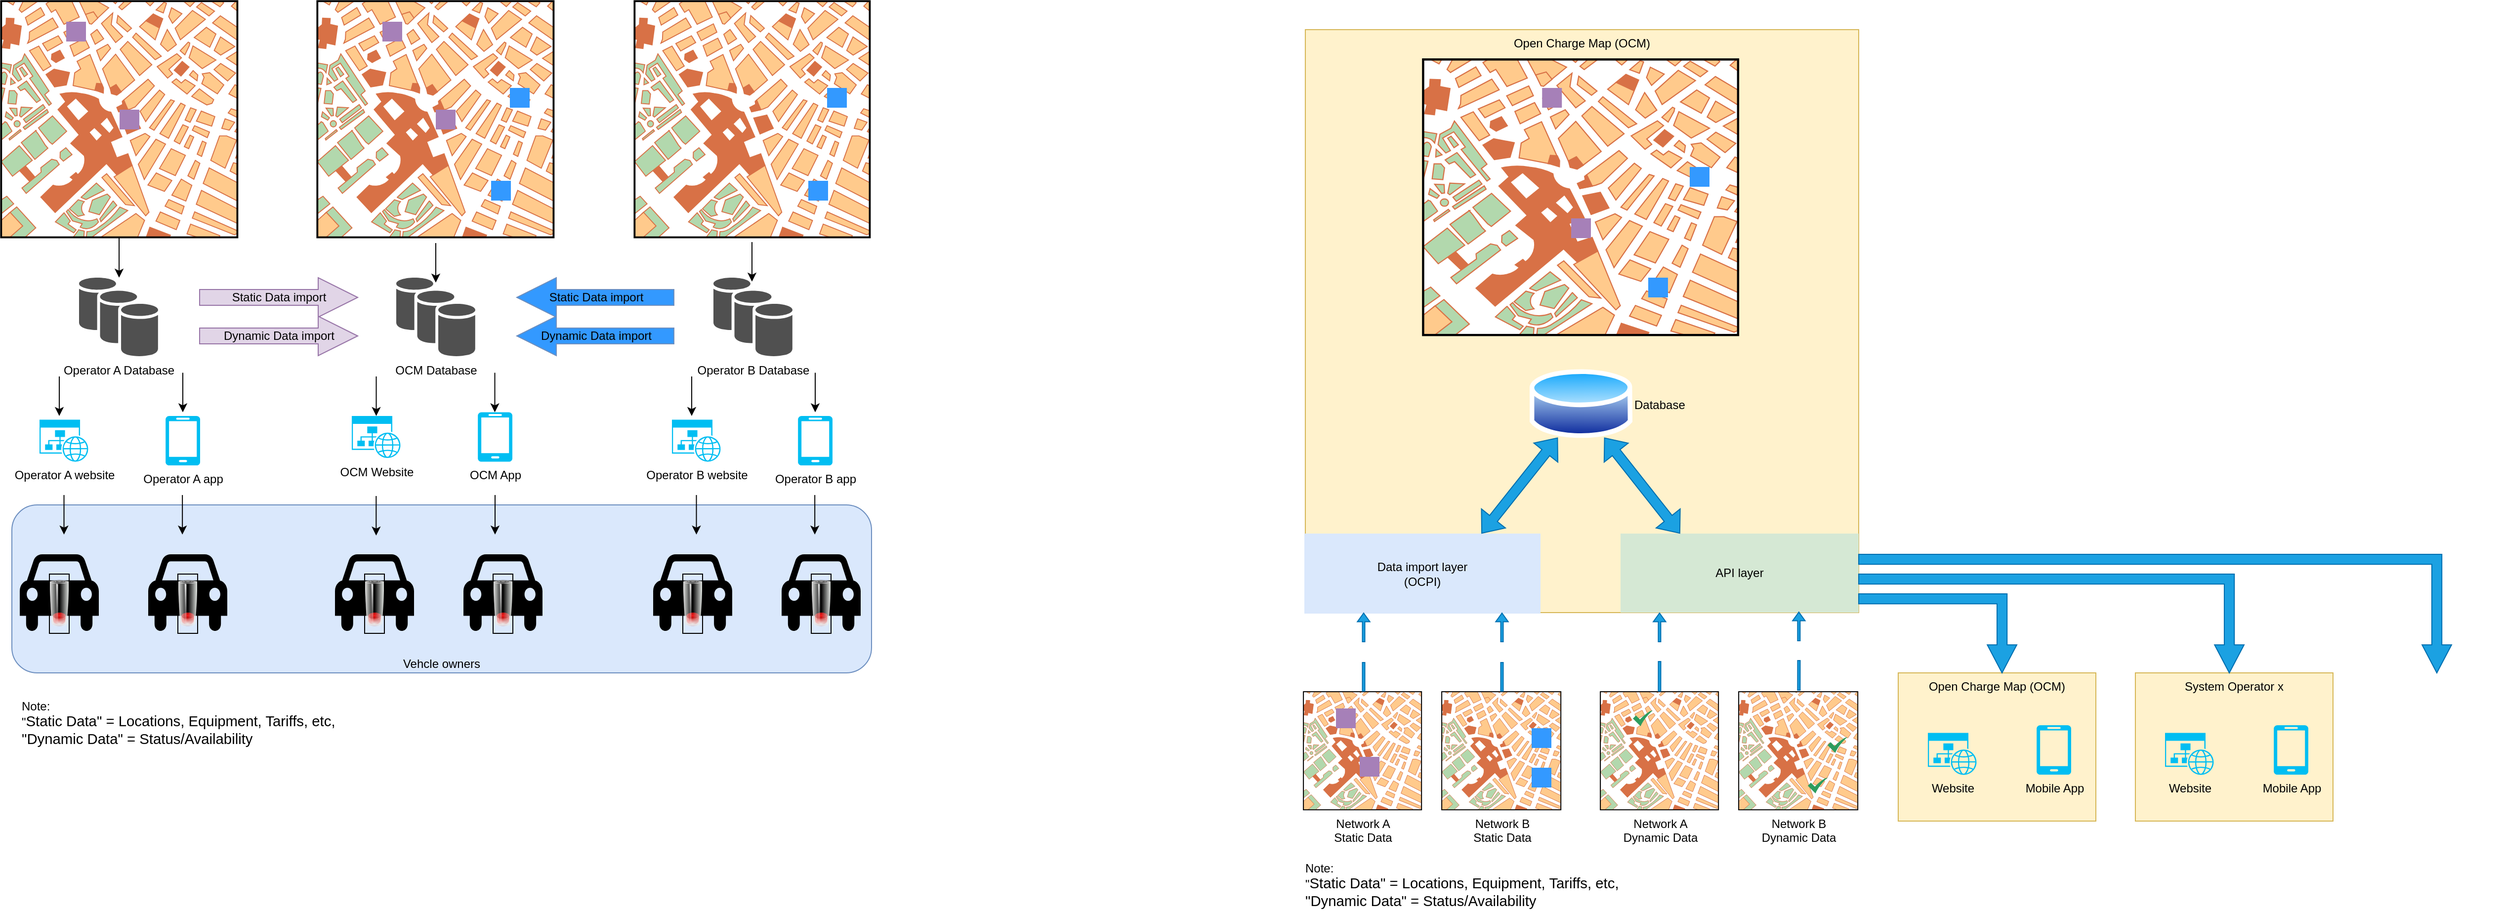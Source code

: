 <mxfile version="15.9.1" type="device"><diagram id="UZ54QjLS0ukeRFRGl69U" name="Page-1"><mxGraphModel dx="3280" dy="1021" grid="1" gridSize="10" guides="1" tooltips="1" connect="1" arrows="1" fold="1" page="1" pageScale="1" pageWidth="1654" pageHeight="1169" math="0" shadow="0"><root><mxCell id="0"/><mxCell id="1" parent="0"/><mxCell id="WBm_Jnvu6bBM5T1VLPpD-5" value="Open Charge Map (OCM)" style="rounded=0;whiteSpace=wrap;html=1;fillColor=#fff2cc;strokeColor=#d6b656;verticalAlign=top;" parent="1" vertex="1"><mxGeometry x="360" y="39" width="560" height="590" as="geometry"/></mxCell><mxCell id="5-2s_JTP5dj1j7P2qHXx-19" value="Vehcle owners" style="rounded=1;whiteSpace=wrap;html=1;fillColor=#dae8fc;strokeColor=#6c8ebf;verticalAlign=bottom;" parent="1" vertex="1"><mxGeometry x="-949" y="520" width="870" height="170" as="geometry"/></mxCell><mxCell id="5-2s_JTP5dj1j7P2qHXx-3" value="" style="verticalLabelPosition=bottom;shadow=0;dashed=0;align=center;html=1;verticalAlign=top;strokeWidth=1;shape=mxgraph.mockup.misc.map;" parent="1" vertex="1"><mxGeometry x="-640" y="10" width="240" height="240" as="geometry"/></mxCell><mxCell id="5-2s_JTP5dj1j7P2qHXx-6" value="" style="shape=image;html=1;verticalAlign=top;verticalLabelPosition=bottom;labelBackgroundColor=#ffffff;imageAspect=0;aspect=fixed;image=https://cdn0.iconfinder.com/data/icons/green-world/80/Green_World-15-128.png;imageBackground=#A680B8;" parent="1" vertex="1"><mxGeometry x="-574" y="31" width="20" height="20" as="geometry"/></mxCell><mxCell id="5-2s_JTP5dj1j7P2qHXx-7" value="" style="shape=image;html=1;verticalAlign=top;verticalLabelPosition=bottom;labelBackgroundColor=#ffffff;imageAspect=0;aspect=fixed;image=https://cdn0.iconfinder.com/data/icons/green-world/80/Green_World-15-128.png;imageBackground=#3399FF;" parent="1" vertex="1"><mxGeometry x="-445" y="98" width="20" height="20" as="geometry"/></mxCell><mxCell id="5-2s_JTP5dj1j7P2qHXx-8" value="" style="shape=image;html=1;verticalAlign=top;verticalLabelPosition=bottom;labelBackgroundColor=#ffffff;imageAspect=0;aspect=fixed;image=https://cdn0.iconfinder.com/data/icons/green-world/80/Green_World-15-128.png;imageBackground=#3399FF;" parent="1" vertex="1"><mxGeometry x="-464" y="192" width="20" height="20" as="geometry"/></mxCell><mxCell id="5-2s_JTP5dj1j7P2qHXx-9" value="OCM Website" style="verticalLabelPosition=bottom;html=1;verticalAlign=top;align=center;strokeColor=none;fillColor=#00BEF2;shape=mxgraph.azure.website_generic;pointerEvents=1;" parent="1" vertex="1"><mxGeometry x="-605" y="430" width="50" height="42.5" as="geometry"/></mxCell><mxCell id="5-2s_JTP5dj1j7P2qHXx-14" value="OCM Database" style="sketch=0;shadow=0;dashed=0;html=1;strokeColor=none;fillColor=#505050;labelPosition=center;verticalLabelPosition=bottom;verticalAlign=top;outlineConnect=0;align=center;shape=mxgraph.office.databases.database_availability_group;" parent="1" vertex="1"><mxGeometry x="-560" y="290" width="80" height="80" as="geometry"/></mxCell><mxCell id="5-2s_JTP5dj1j7P2qHXx-15" value="" style="group;fillColor=none;strokeColor=none;" parent="1" vertex="1" connectable="0"><mxGeometry x="-941" y="570" width="80" height="80" as="geometry"/></mxCell><mxCell id="5-2s_JTP5dj1j7P2qHXx-16" value="" style="shape=mxgraph.signs.transportation.car_4;html=1;pointerEvents=1;fillColor=#000000;strokeColor=none;verticalLabelPosition=bottom;verticalAlign=top;align=center;" parent="5-2s_JTP5dj1j7P2qHXx-15" vertex="1"><mxGeometry width="80" height="80" as="geometry"/></mxCell><mxCell id="5-2s_JTP5dj1j7P2qHXx-17" value="" style="image;html=1;image=img/lib/clip_art/general/Battery_0_128x128.png;imageBorder=default;" parent="5-2s_JTP5dj1j7P2qHXx-15" vertex="1"><mxGeometry x="30" y="20" width="20" height="60" as="geometry"/></mxCell><mxCell id="5-2s_JTP5dj1j7P2qHXx-20" value="OCM App" style="verticalLabelPosition=bottom;html=1;verticalAlign=top;align=center;strokeColor=none;fillColor=#00BEF2;shape=mxgraph.azure.mobile;pointerEvents=1;" parent="1" vertex="1"><mxGeometry x="-477.5" y="426.25" width="35" height="50" as="geometry"/></mxCell><mxCell id="5-2s_JTP5dj1j7P2qHXx-24" value="Operator A website" style="verticalLabelPosition=bottom;html=1;verticalAlign=top;align=center;strokeColor=none;fillColor=#00BEF2;shape=mxgraph.azure.website_generic;pointerEvents=1;" parent="1" vertex="1"><mxGeometry x="-921" y="433.75" width="50" height="42.5" as="geometry"/></mxCell><mxCell id="5-2s_JTP5dj1j7P2qHXx-25" value="Operator A app" style="verticalLabelPosition=bottom;html=1;verticalAlign=top;align=center;strokeColor=none;fillColor=#00BEF2;shape=mxgraph.azure.mobile;pointerEvents=1;" parent="1" vertex="1"><mxGeometry x="-793.5" y="430" width="35" height="50" as="geometry"/></mxCell><mxCell id="5-2s_JTP5dj1j7P2qHXx-26" value="Operator A Database" style="sketch=0;shadow=0;dashed=0;html=1;strokeColor=none;fillColor=#505050;labelPosition=center;verticalLabelPosition=bottom;verticalAlign=top;outlineConnect=0;align=center;shape=mxgraph.office.databases.database_availability_group;" parent="1" vertex="1"><mxGeometry x="-881" y="290" width="80" height="80" as="geometry"/></mxCell><mxCell id="5-2s_JTP5dj1j7P2qHXx-27" value="Static Data import" style="html=1;shadow=0;dashed=0;align=center;verticalAlign=middle;shape=mxgraph.arrows2.arrow;dy=0.6;dx=40;flipH=1;notch=0;fillColor=#e1d5e7;strokeColor=#9673a6;direction=west;" parent="1" vertex="1"><mxGeometry x="-759" y="290" width="160" height="40" as="geometry"/></mxCell><mxCell id="5-2s_JTP5dj1j7P2qHXx-28" value="" style="endArrow=classic;html=1;rounded=0;" parent="1" edge="1"><mxGeometry width="50" height="50" relative="1" as="geometry"><mxPoint x="-580.33" y="511" as="sourcePoint"/><mxPoint x="-580.33" y="551" as="targetPoint"/></mxGeometry></mxCell><mxCell id="5-2s_JTP5dj1j7P2qHXx-29" value="" style="endArrow=classic;html=1;rounded=0;" parent="1" edge="1"><mxGeometry width="50" height="50" relative="1" as="geometry"><mxPoint x="-520" y="255" as="sourcePoint"/><mxPoint x="-520" y="295" as="targetPoint"/></mxGeometry></mxCell><mxCell id="5-2s_JTP5dj1j7P2qHXx-30" value="" style="endArrow=classic;html=1;rounded=0;" parent="1" edge="1"><mxGeometry width="50" height="50" relative="1" as="geometry"><mxPoint x="-580.24" y="390" as="sourcePoint"/><mxPoint x="-580.24" y="430" as="targetPoint"/></mxGeometry></mxCell><mxCell id="5-2s_JTP5dj1j7P2qHXx-31" value="" style="endArrow=classic;html=1;rounded=0;" parent="1" edge="1"><mxGeometry width="50" height="50" relative="1" as="geometry"><mxPoint x="-460.24" y="386.25" as="sourcePoint"/><mxPoint x="-460.24" y="426.25" as="targetPoint"/></mxGeometry></mxCell><mxCell id="5-2s_JTP5dj1j7P2qHXx-33" value="" style="endArrow=classic;html=1;rounded=0;" parent="1" edge="1"><mxGeometry width="50" height="50" relative="1" as="geometry"><mxPoint x="-776.42" y="510" as="sourcePoint"/><mxPoint x="-776.42" y="550" as="targetPoint"/></mxGeometry></mxCell><mxCell id="5-2s_JTP5dj1j7P2qHXx-34" value="" style="endArrow=classic;html=1;rounded=0;" parent="1" edge="1"><mxGeometry width="50" height="50" relative="1" as="geometry"><mxPoint x="-896.24" y="510" as="sourcePoint"/><mxPoint x="-896.24" y="550.0" as="targetPoint"/></mxGeometry></mxCell><mxCell id="5-2s_JTP5dj1j7P2qHXx-35" value="" style="group;fillColor=none;strokeColor=none;" parent="1" vertex="1" connectable="0"><mxGeometry x="-811" y="570" width="80" height="80" as="geometry"/></mxCell><mxCell id="5-2s_JTP5dj1j7P2qHXx-36" value="" style="shape=mxgraph.signs.transportation.car_4;html=1;pointerEvents=1;fillColor=#000000;strokeColor=none;verticalLabelPosition=bottom;verticalAlign=top;align=center;" parent="5-2s_JTP5dj1j7P2qHXx-35" vertex="1"><mxGeometry width="80" height="80" as="geometry"/></mxCell><mxCell id="5-2s_JTP5dj1j7P2qHXx-37" value="" style="image;html=1;image=img/lib/clip_art/general/Battery_0_128x128.png;imageBorder=default;" parent="5-2s_JTP5dj1j7P2qHXx-35" vertex="1"><mxGeometry x="30" y="20" width="20" height="60" as="geometry"/></mxCell><mxCell id="5-2s_JTP5dj1j7P2qHXx-38" value="" style="endArrow=classic;html=1;rounded=0;" parent="1" edge="1"><mxGeometry width="50" height="50" relative="1" as="geometry"><mxPoint x="-460" y="510" as="sourcePoint"/><mxPoint x="-460" y="550" as="targetPoint"/></mxGeometry></mxCell><mxCell id="5-2s_JTP5dj1j7P2qHXx-39" value="" style="endArrow=classic;html=1;rounded=0;" parent="1" edge="1"><mxGeometry width="50" height="50" relative="1" as="geometry"><mxPoint x="-901" y="390" as="sourcePoint"/><mxPoint x="-901" y="430" as="targetPoint"/></mxGeometry></mxCell><mxCell id="5-2s_JTP5dj1j7P2qHXx-40" value="" style="endArrow=classic;html=1;rounded=0;" parent="1" edge="1"><mxGeometry width="50" height="50" relative="1" as="geometry"><mxPoint x="-776" y="386.25" as="sourcePoint"/><mxPoint x="-776" y="426.25" as="targetPoint"/></mxGeometry></mxCell><mxCell id="5-2s_JTP5dj1j7P2qHXx-48" value="Operator B website" style="verticalLabelPosition=bottom;html=1;verticalAlign=top;align=center;strokeColor=none;fillColor=#00BEF2;shape=mxgraph.azure.website_generic;pointerEvents=1;" parent="1" vertex="1"><mxGeometry x="-281" y="433.75" width="50" height="42.5" as="geometry"/></mxCell><mxCell id="5-2s_JTP5dj1j7P2qHXx-49" value="Operator B&amp;nbsp;app" style="verticalLabelPosition=bottom;html=1;verticalAlign=top;align=center;strokeColor=none;fillColor=#00BEF2;shape=mxgraph.azure.mobile;pointerEvents=1;" parent="1" vertex="1"><mxGeometry x="-153.5" y="430" width="35" height="50" as="geometry"/></mxCell><mxCell id="5-2s_JTP5dj1j7P2qHXx-50" value="Operator B Database" style="sketch=0;shadow=0;dashed=0;html=1;strokeColor=none;fillColor=#505050;labelPosition=center;verticalLabelPosition=bottom;verticalAlign=top;outlineConnect=0;align=center;shape=mxgraph.office.databases.database_availability_group;" parent="1" vertex="1"><mxGeometry x="-239" y="290" width="80" height="80" as="geometry"/></mxCell><mxCell id="5-2s_JTP5dj1j7P2qHXx-51" value="" style="endArrow=classic;html=1;rounded=0;" parent="1" edge="1"><mxGeometry width="50" height="50" relative="1" as="geometry"><mxPoint x="-136.42" y="510" as="sourcePoint"/><mxPoint x="-136.42" y="550" as="targetPoint"/></mxGeometry></mxCell><mxCell id="5-2s_JTP5dj1j7P2qHXx-52" value="" style="endArrow=classic;html=1;rounded=0;" parent="1" edge="1"><mxGeometry width="50" height="50" relative="1" as="geometry"><mxPoint x="-256.24" y="510" as="sourcePoint"/><mxPoint x="-256.24" y="550" as="targetPoint"/></mxGeometry></mxCell><mxCell id="5-2s_JTP5dj1j7P2qHXx-56" value="" style="endArrow=classic;html=1;rounded=0;" parent="1" edge="1"><mxGeometry width="50" height="50" relative="1" as="geometry"><mxPoint x="-261" y="390" as="sourcePoint"/><mxPoint x="-261" y="430" as="targetPoint"/></mxGeometry></mxCell><mxCell id="5-2s_JTP5dj1j7P2qHXx-57" value="" style="endArrow=classic;html=1;rounded=0;" parent="1" edge="1"><mxGeometry width="50" height="50" relative="1" as="geometry"><mxPoint x="-136" y="386.25" as="sourcePoint"/><mxPoint x="-136" y="426.25" as="targetPoint"/></mxGeometry></mxCell><mxCell id="5-2s_JTP5dj1j7P2qHXx-62" value="Static Data import" style="html=1;shadow=0;dashed=0;align=center;verticalAlign=middle;shape=mxgraph.arrows2.arrow;dy=0.6;dx=40;flipH=1;notch=0;fillColor=#3399FF;strokeColor=#6c8ebf;direction=east;" parent="1" vertex="1"><mxGeometry x="-438" y="290" width="159" height="40" as="geometry"/></mxCell><mxCell id="5-2s_JTP5dj1j7P2qHXx-63" value="" style="shape=image;html=1;verticalAlign=top;verticalLabelPosition=bottom;labelBackgroundColor=#ffffff;imageAspect=0;aspect=fixed;image=https://cdn0.iconfinder.com/data/icons/green-world/80/Green_World-15-128.png;imageBackground=#A680B8;" parent="1" vertex="1"><mxGeometry x="-520" y="120" width="20" height="20" as="geometry"/></mxCell><mxCell id="5-2s_JTP5dj1j7P2qHXx-64" value="" style="verticalLabelPosition=bottom;shadow=0;dashed=0;align=center;html=1;verticalAlign=top;strokeWidth=1;shape=mxgraph.mockup.misc.map;" parent="1" vertex="1"><mxGeometry x="-319" y="10" width="239" height="240" as="geometry"/></mxCell><mxCell id="5-2s_JTP5dj1j7P2qHXx-66" value="" style="shape=image;html=1;verticalAlign=top;verticalLabelPosition=bottom;labelBackgroundColor=#ffffff;imageAspect=0;aspect=fixed;image=https://cdn0.iconfinder.com/data/icons/green-world/80/Green_World-15-128.png;imageBackground=#3399FF;" parent="1" vertex="1"><mxGeometry x="-124" y="98" width="20" height="20" as="geometry"/></mxCell><mxCell id="5-2s_JTP5dj1j7P2qHXx-67" value="" style="shape=image;html=1;verticalAlign=top;verticalLabelPosition=bottom;labelBackgroundColor=#ffffff;imageAspect=0;aspect=fixed;image=https://cdn0.iconfinder.com/data/icons/green-world/80/Green_World-15-128.png;imageBackground=#3399FF;" parent="1" vertex="1"><mxGeometry x="-143" y="192" width="20" height="20" as="geometry"/></mxCell><mxCell id="5-2s_JTP5dj1j7P2qHXx-69" value="" style="verticalLabelPosition=bottom;shadow=0;dashed=0;align=center;html=1;verticalAlign=top;strokeWidth=1;shape=mxgraph.mockup.misc.map;" parent="1" vertex="1"><mxGeometry x="-960" y="10" width="240" height="240" as="geometry"/></mxCell><mxCell id="5-2s_JTP5dj1j7P2qHXx-70" value="" style="shape=image;html=1;verticalAlign=top;verticalLabelPosition=bottom;labelBackgroundColor=#ffffff;imageAspect=0;aspect=fixed;image=https://cdn0.iconfinder.com/data/icons/green-world/80/Green_World-15-128.png;imageBackground=#A680B8;" parent="1" vertex="1"><mxGeometry x="-894" y="31" width="20" height="20" as="geometry"/></mxCell><mxCell id="5-2s_JTP5dj1j7P2qHXx-73" value="" style="shape=image;html=1;verticalAlign=top;verticalLabelPosition=bottom;labelBackgroundColor=#ffffff;imageAspect=0;aspect=fixed;image=https://cdn0.iconfinder.com/data/icons/green-world/80/Green_World-15-128.png;imageBackground=#A680B8;" parent="1" vertex="1"><mxGeometry x="-840" y="120" width="20" height="20" as="geometry"/></mxCell><mxCell id="5-2s_JTP5dj1j7P2qHXx-74" value="" style="endArrow=classic;html=1;rounded=0;" parent="1" edge="1"><mxGeometry width="50" height="50" relative="1" as="geometry"><mxPoint x="-840.48" y="250" as="sourcePoint"/><mxPoint x="-840.48" y="290" as="targetPoint"/></mxGeometry></mxCell><mxCell id="5-2s_JTP5dj1j7P2qHXx-75" value="" style="endArrow=classic;html=1;rounded=0;" parent="1" edge="1"><mxGeometry width="50" height="50" relative="1" as="geometry"><mxPoint x="-200" y="254" as="sourcePoint"/><mxPoint x="-200" y="294" as="targetPoint"/></mxGeometry></mxCell><mxCell id="5-2s_JTP5dj1j7P2qHXx-79" value="" style="group;fillColor=none;strokeColor=none;" parent="1" vertex="1" connectable="0"><mxGeometry x="-622" y="570" width="80" height="80" as="geometry"/></mxCell><mxCell id="5-2s_JTP5dj1j7P2qHXx-80" value="" style="shape=mxgraph.signs.transportation.car_4;html=1;pointerEvents=1;fillColor=#000000;strokeColor=none;verticalLabelPosition=bottom;verticalAlign=top;align=center;" parent="5-2s_JTP5dj1j7P2qHXx-79" vertex="1"><mxGeometry width="80" height="80" as="geometry"/></mxCell><mxCell id="5-2s_JTP5dj1j7P2qHXx-81" value="" style="image;html=1;image=img/lib/clip_art/general/Battery_0_128x128.png;imageBorder=default;" parent="5-2s_JTP5dj1j7P2qHXx-79" vertex="1"><mxGeometry x="30" y="20" width="20" height="60" as="geometry"/></mxCell><mxCell id="5-2s_JTP5dj1j7P2qHXx-82" value="" style="group;fillColor=none;strokeColor=none;" parent="1" vertex="1" connectable="0"><mxGeometry x="-492" y="570" width="80" height="80" as="geometry"/></mxCell><mxCell id="5-2s_JTP5dj1j7P2qHXx-83" value="" style="shape=mxgraph.signs.transportation.car_4;html=1;pointerEvents=1;fillColor=#000000;strokeColor=none;verticalLabelPosition=bottom;verticalAlign=top;align=center;" parent="5-2s_JTP5dj1j7P2qHXx-82" vertex="1"><mxGeometry width="80" height="80" as="geometry"/></mxCell><mxCell id="5-2s_JTP5dj1j7P2qHXx-84" value="" style="image;html=1;image=img/lib/clip_art/general/Battery_0_128x128.png;imageBorder=default;" parent="5-2s_JTP5dj1j7P2qHXx-82" vertex="1"><mxGeometry x="30" y="20" width="20" height="60" as="geometry"/></mxCell><mxCell id="5-2s_JTP5dj1j7P2qHXx-85" value="" style="group;fillColor=none;strokeColor=none;" parent="1" vertex="1" connectable="0"><mxGeometry x="-300" y="570" width="80" height="80" as="geometry"/></mxCell><mxCell id="5-2s_JTP5dj1j7P2qHXx-86" value="" style="shape=mxgraph.signs.transportation.car_4;html=1;pointerEvents=1;fillColor=#000000;strokeColor=none;verticalLabelPosition=bottom;verticalAlign=top;align=center;" parent="5-2s_JTP5dj1j7P2qHXx-85" vertex="1"><mxGeometry width="80" height="80" as="geometry"/></mxCell><mxCell id="5-2s_JTP5dj1j7P2qHXx-87" value="" style="image;html=1;image=img/lib/clip_art/general/Battery_0_128x128.png;imageBorder=default;" parent="5-2s_JTP5dj1j7P2qHXx-85" vertex="1"><mxGeometry x="30" y="20" width="20" height="60" as="geometry"/></mxCell><mxCell id="5-2s_JTP5dj1j7P2qHXx-88" value="" style="group;fillColor=none;strokeColor=none;" parent="1" vertex="1" connectable="0"><mxGeometry x="-170" y="570" width="80" height="80" as="geometry"/></mxCell><mxCell id="5-2s_JTP5dj1j7P2qHXx-89" value="" style="shape=mxgraph.signs.transportation.car_4;html=1;pointerEvents=1;fillColor=#000000;strokeColor=none;verticalLabelPosition=bottom;verticalAlign=top;align=center;" parent="5-2s_JTP5dj1j7P2qHXx-88" vertex="1"><mxGeometry width="80" height="80" as="geometry"/></mxCell><mxCell id="5-2s_JTP5dj1j7P2qHXx-90" value="" style="image;html=1;image=img/lib/clip_art/general/Battery_0_128x128.png;imageBorder=default;" parent="5-2s_JTP5dj1j7P2qHXx-88" vertex="1"><mxGeometry x="30" y="20" width="20" height="60" as="geometry"/></mxCell><mxCell id="5-2s_JTP5dj1j7P2qHXx-91" value="" style="shape=image;html=1;verticalAlign=top;verticalLabelPosition=bottom;labelBackgroundColor=#ffffff;imageAspect=0;aspect=fixed;image=https://cdn2.iconfinder.com/data/icons/circle-icons-1/64/caution-128.png;strokeColor=default;fillColor=none;" parent="1" vertex="1"><mxGeometry x="-833" y="130" width="22" height="22" as="geometry"/></mxCell><mxCell id="5-2s_JTP5dj1j7P2qHXx-92" value="" style="shape=image;html=1;verticalAlign=top;verticalLabelPosition=bottom;labelBackgroundColor=#ffffff;imageAspect=0;aspect=fixed;image=https://cdn2.iconfinder.com/data/icons/circle-icons-1/64/caution-128.png;strokeColor=default;fillColor=none;" parent="1" vertex="1"><mxGeometry x="-514" y="130" width="22" height="22" as="geometry"/></mxCell><mxCell id="5-2s_JTP5dj1j7P2qHXx-93" value="" style="shape=image;html=1;verticalAlign=top;verticalLabelPosition=bottom;labelBackgroundColor=#ffffff;imageAspect=0;aspect=fixed;image=https://cdn3.iconfinder.com/data/icons/essential-pack/32/17-Clock-128.png;strokeColor=default;fillColor=none;" parent="1" vertex="1"><mxGeometry x="-760" y="300" width="20" height="20" as="geometry"/></mxCell><mxCell id="5-2s_JTP5dj1j7P2qHXx-98" value="Dynamic Data import" style="html=1;shadow=0;dashed=0;align=center;verticalAlign=middle;shape=mxgraph.arrows2.arrow;dy=0.6;dx=40;flipH=1;notch=0;fillColor=#e1d5e7;strokeColor=#9673a6;direction=west;" parent="1" vertex="1"><mxGeometry x="-759" y="329" width="160" height="40" as="geometry"/></mxCell><mxCell id="5-2s_JTP5dj1j7P2qHXx-97" value="" style="shape=image;html=1;verticalAlign=top;verticalLabelPosition=bottom;labelBackgroundColor=#ffffff;imageAspect=0;aspect=fixed;image=https://cdn4.iconfinder.com/data/icons/ionicons/512/icon-ios7-timer-outline-128.png;strokeColor=default;fillColor=none;" parent="1" vertex="1"><mxGeometry x="-761" y="339" width="20" height="20" as="geometry"/></mxCell><mxCell id="5-2s_JTP5dj1j7P2qHXx-100" value="" style="shape=image;html=1;verticalAlign=top;verticalLabelPosition=bottom;labelBackgroundColor=#ffffff;imageAspect=0;aspect=fixed;image=https://cdn3.iconfinder.com/data/icons/essential-pack/32/17-Clock-128.png;strokeColor=default;fillColor=none;" parent="1" vertex="1"><mxGeometry x="-297" y="300" width="20" height="20" as="geometry"/></mxCell><mxCell id="5-2s_JTP5dj1j7P2qHXx-101" value="Dynamic Data import" style="html=1;shadow=0;dashed=0;align=center;verticalAlign=middle;shape=mxgraph.arrows2.arrow;dy=0.6;dx=40;flipH=1;notch=0;fillColor=#3399FF;strokeColor=#6c8ebf;direction=east;" parent="1" vertex="1"><mxGeometry x="-438" y="329" width="159" height="40" as="geometry"/></mxCell><mxCell id="5-2s_JTP5dj1j7P2qHXx-99" value="" style="shape=image;html=1;verticalAlign=top;verticalLabelPosition=bottom;labelBackgroundColor=#ffffff;imageAspect=0;aspect=fixed;image=https://cdn4.iconfinder.com/data/icons/ionicons/512/icon-ios7-timer-outline-128.png;strokeColor=default;fillColor=none;" parent="1" vertex="1"><mxGeometry x="-297" y="339" width="20" height="20" as="geometry"/></mxCell><mxCell id="WBm_Jnvu6bBM5T1VLPpD-1" value="Note: &lt;br&gt;&quot;&lt;span style=&quot;font-size: 11.0pt ; font-family: &amp;#34;calibri&amp;#34; , sans-serif&quot;&gt;Static Data&quot; = Locations, Equipment, Tariffs, etc, &lt;br&gt;&quot;Dynamic Data&quot; = Status/Availability&lt;/span&gt;" style="text;html=1;align=left;verticalAlign=middle;resizable=0;points=[];autosize=1;strokeColor=none;fillColor=none;" parent="1" vertex="1"><mxGeometry x="358" y="880" width="300" height="50" as="geometry"/></mxCell><mxCell id="WBm_Jnvu6bBM5T1VLPpD-2" value="Data import layer&lt;br&gt;(OCPI)" style="rounded=0;whiteSpace=wrap;html=1;fillColor=#dae8fc;strokeColor=none;" parent="1" vertex="1"><mxGeometry x="359" y="549" width="239" height="81" as="geometry"/></mxCell><mxCell id="WBm_Jnvu6bBM5T1VLPpD-3" value="API layer" style="rounded=0;whiteSpace=wrap;html=1;fillColor=#d5e8d4;strokeColor=none;" parent="1" vertex="1"><mxGeometry x="679" y="549" width="241" height="80" as="geometry"/></mxCell><mxCell id="WBm_Jnvu6bBM5T1VLPpD-9" value="" style="verticalLabelPosition=bottom;shadow=0;dashed=0;align=center;html=1;verticalAlign=top;strokeWidth=1;shape=mxgraph.mockup.misc.map;" parent="1" vertex="1"><mxGeometry x="479" y="69" width="320" height="280" as="geometry"/></mxCell><mxCell id="WBm_Jnvu6bBM5T1VLPpD-10" value="" style="shape=image;html=1;verticalAlign=top;verticalLabelPosition=bottom;labelBackgroundColor=#ffffff;imageAspect=0;aspect=fixed;image=https://cdn0.iconfinder.com/data/icons/green-world/80/Green_World-15-128.png;imageBackground=#A680B8;" parent="1" vertex="1"><mxGeometry x="599.62" y="98" width="20" height="20" as="geometry"/></mxCell><mxCell id="WBm_Jnvu6bBM5T1VLPpD-11" value="" style="shape=image;html=1;verticalAlign=top;verticalLabelPosition=bottom;labelBackgroundColor=#ffffff;imageAspect=0;aspect=fixed;image=https://cdn0.iconfinder.com/data/icons/green-world/80/Green_World-15-128.png;imageBackground=#3399FF;" parent="1" vertex="1"><mxGeometry x="749" y="178" width="20" height="20" as="geometry"/></mxCell><mxCell id="WBm_Jnvu6bBM5T1VLPpD-12" value="" style="shape=image;html=1;verticalAlign=top;verticalLabelPosition=bottom;labelBackgroundColor=#ffffff;imageAspect=0;aspect=fixed;image=https://cdn0.iconfinder.com/data/icons/green-world/80/Green_World-15-128.png;imageBackground=#3399FF;" parent="1" vertex="1"><mxGeometry x="707" y="290" width="20" height="20" as="geometry"/></mxCell><mxCell id="WBm_Jnvu6bBM5T1VLPpD-13" value="" style="shape=image;html=1;verticalAlign=top;verticalLabelPosition=bottom;labelBackgroundColor=#ffffff;imageAspect=0;aspect=fixed;image=https://cdn0.iconfinder.com/data/icons/green-world/80/Green_World-15-128.png;imageBackground=#A680B8;" parent="1" vertex="1"><mxGeometry x="629" y="230" width="20" height="20" as="geometry"/></mxCell><mxCell id="WBm_Jnvu6bBM5T1VLPpD-14" value="" style="shape=image;html=1;verticalAlign=top;verticalLabelPosition=bottom;labelBackgroundColor=#ffffff;imageAspect=0;aspect=fixed;image=https://cdn2.iconfinder.com/data/icons/circle-icons-1/64/caution-128.png;strokeColor=default;fillColor=none;" parent="1" vertex="1"><mxGeometry x="628" y="230" width="33" height="33" as="geometry"/></mxCell><mxCell id="WBm_Jnvu6bBM5T1VLPpD-30" value="Network A&lt;br&gt;Static Data" style="verticalLabelPosition=bottom;shadow=0;dashed=0;align=center;html=1;verticalAlign=top;strokeWidth=1;shape=mxgraph.mockup.misc.map;" parent="1" vertex="1"><mxGeometry x="358" y="709" width="120" height="120" as="geometry"/></mxCell><mxCell id="WBm_Jnvu6bBM5T1VLPpD-31" value="" style="shape=image;html=1;verticalAlign=top;verticalLabelPosition=bottom;labelBackgroundColor=#ffffff;imageAspect=0;aspect=fixed;image=https://cdn0.iconfinder.com/data/icons/green-world/80/Green_World-15-128.png;imageBackground=#A680B8;" parent="1" vertex="1"><mxGeometry x="391" y="726" width="20" height="20" as="geometry"/></mxCell><mxCell id="WBm_Jnvu6bBM5T1VLPpD-32" value="" style="shape=image;html=1;verticalAlign=top;verticalLabelPosition=bottom;labelBackgroundColor=#ffffff;imageAspect=0;aspect=fixed;image=https://cdn0.iconfinder.com/data/icons/green-world/80/Green_World-15-128.png;imageBackground=#A680B8;" parent="1" vertex="1"><mxGeometry x="415" y="775" width="20" height="20" as="geometry"/></mxCell><mxCell id="WBm_Jnvu6bBM5T1VLPpD-44" value="Network B&lt;br&gt;Static Data" style="verticalLabelPosition=bottom;shadow=0;dashed=0;align=center;html=1;verticalAlign=top;strokeWidth=1;shape=mxgraph.mockup.misc.map;" parent="1" vertex="1"><mxGeometry x="498" y="709" width="121" height="120" as="geometry"/></mxCell><mxCell id="WBm_Jnvu6bBM5T1VLPpD-45" value="" style="shape=image;html=1;verticalAlign=top;verticalLabelPosition=bottom;labelBackgroundColor=#ffffff;imageAspect=0;aspect=fixed;image=https://cdn0.iconfinder.com/data/icons/green-world/80/Green_World-15-128.png;imageBackground=#3399FF;" parent="1" vertex="1"><mxGeometry x="589" y="746" width="20" height="20" as="geometry"/></mxCell><mxCell id="WBm_Jnvu6bBM5T1VLPpD-46" value="" style="shape=image;html=1;verticalAlign=top;verticalLabelPosition=bottom;labelBackgroundColor=#ffffff;imageAspect=0;aspect=fixed;image=https://cdn0.iconfinder.com/data/icons/green-world/80/Green_World-15-128.png;imageBackground=#3399FF;" parent="1" vertex="1"><mxGeometry x="589" y="786" width="20" height="20" as="geometry"/></mxCell><mxCell id="WBm_Jnvu6bBM5T1VLPpD-57" value="" style="shape=flexArrow;endArrow=classic;startArrow=classic;html=1;rounded=0;fillColor=#1ba1e2;strokeColor=#006EAF;entryX=0.25;entryY=1;entryDx=0;entryDy=0;exitX=0.75;exitY=0;exitDx=0;exitDy=0;" parent="1" source="WBm_Jnvu6bBM5T1VLPpD-2" target="3f02tE8QvAPRuZHjK70y-1" edge="1"><mxGeometry width="100" height="100" relative="1" as="geometry"><mxPoint x="529" y="544" as="sourcePoint"/><mxPoint x="529" y="484" as="targetPoint"/></mxGeometry></mxCell><mxCell id="WBm_Jnvu6bBM5T1VLPpD-58" value="" style="shape=flexArrow;endArrow=classic;startArrow=classic;html=1;rounded=0;fillColor=#1ba1e2;strokeColor=#006EAF;entryX=0.75;entryY=1;entryDx=0;entryDy=0;exitX=0.25;exitY=0;exitDx=0;exitDy=0;" parent="1" source="WBm_Jnvu6bBM5T1VLPpD-3" target="3f02tE8QvAPRuZHjK70y-1" edge="1"><mxGeometry width="100" height="100" relative="1" as="geometry"><mxPoint x="649" y="545.25" as="sourcePoint"/><mxPoint x="649" y="485.25" as="targetPoint"/></mxGeometry></mxCell><mxCell id="WBm_Jnvu6bBM5T1VLPpD-71" value="" style="group" parent="1" vertex="1" connectable="0"><mxGeometry x="409" y="629" width="20" height="80" as="geometry"/></mxCell><mxCell id="WBm_Jnvu6bBM5T1VLPpD-72" value="" style="shape=flexArrow;endArrow=classic;html=1;rounded=0;fillColor=#1ba1e2;strokeColor=#006EAF;endWidth=9.167;endSize=2.567;width=2.5;startArrow=none;" parent="WBm_Jnvu6bBM5T1VLPpD-71" source="WBm_Jnvu6bBM5T1VLPpD-73" edge="1"><mxGeometry width="50" height="50" relative="1" as="geometry"><mxPoint x="10" y="80" as="sourcePoint"/><mxPoint x="10" as="targetPoint"/></mxGeometry></mxCell><mxCell id="WBm_Jnvu6bBM5T1VLPpD-73" value="" style="shape=image;html=1;verticalAlign=top;verticalLabelPosition=bottom;labelBackgroundColor=#ffffff;imageAspect=0;aspect=fixed;image=https://cdn3.iconfinder.com/data/icons/essential-pack/32/17-Clock-128.png;strokeColor=default;fillColor=none;" parent="WBm_Jnvu6bBM5T1VLPpD-71" vertex="1"><mxGeometry y="30" width="20" height="20" as="geometry"/></mxCell><mxCell id="WBm_Jnvu6bBM5T1VLPpD-74" value="" style="shape=flexArrow;endArrow=none;html=1;rounded=0;fillColor=#1ba1e2;strokeColor=#006EAF;endWidth=9.167;endSize=2.567;width=2.5;" parent="WBm_Jnvu6bBM5T1VLPpD-71" target="WBm_Jnvu6bBM5T1VLPpD-73" edge="1"><mxGeometry width="50" height="50" relative="1" as="geometry"><mxPoint x="10.0" y="80" as="sourcePoint"/><mxPoint x="10.0" as="targetPoint"/></mxGeometry></mxCell><mxCell id="WBm_Jnvu6bBM5T1VLPpD-75" value="" style="group" parent="1" vertex="1" connectable="0"><mxGeometry x="549" y="629" width="20" height="80" as="geometry"/></mxCell><mxCell id="WBm_Jnvu6bBM5T1VLPpD-76" value="" style="shape=flexArrow;endArrow=classic;html=1;rounded=0;fillColor=#1ba1e2;strokeColor=#006EAF;endWidth=9.167;endSize=2.567;width=2.5;startArrow=none;" parent="WBm_Jnvu6bBM5T1VLPpD-75" source="WBm_Jnvu6bBM5T1VLPpD-77" edge="1"><mxGeometry width="50" height="50" relative="1" as="geometry"><mxPoint x="10" y="80" as="sourcePoint"/><mxPoint x="10" as="targetPoint"/></mxGeometry></mxCell><mxCell id="WBm_Jnvu6bBM5T1VLPpD-77" value="" style="shape=image;html=1;verticalAlign=top;verticalLabelPosition=bottom;labelBackgroundColor=#ffffff;imageAspect=0;aspect=fixed;image=https://cdn3.iconfinder.com/data/icons/essential-pack/32/17-Clock-128.png;strokeColor=default;fillColor=none;" parent="WBm_Jnvu6bBM5T1VLPpD-75" vertex="1"><mxGeometry y="30" width="20" height="20" as="geometry"/></mxCell><mxCell id="WBm_Jnvu6bBM5T1VLPpD-78" value="" style="shape=flexArrow;endArrow=none;html=1;rounded=0;fillColor=#1ba1e2;strokeColor=#006EAF;endWidth=9.167;endSize=2.567;width=2.5;" parent="WBm_Jnvu6bBM5T1VLPpD-75" target="WBm_Jnvu6bBM5T1VLPpD-77" edge="1"><mxGeometry width="50" height="50" relative="1" as="geometry"><mxPoint x="10.0" y="80" as="sourcePoint"/><mxPoint x="10.0" as="targetPoint"/></mxGeometry></mxCell><mxCell id="WBm_Jnvu6bBM5T1VLPpD-80" value="Network A&lt;br&gt;Dynamic Data" style="verticalLabelPosition=bottom;shadow=0;dashed=0;align=center;html=1;verticalAlign=top;strokeWidth=1;shape=mxgraph.mockup.misc.map;" parent="1" vertex="1"><mxGeometry x="658.5" y="709" width="120" height="120" as="geometry"/></mxCell><mxCell id="WBm_Jnvu6bBM5T1VLPpD-84" value="Network B&lt;br&gt;Dynamic Data" style="verticalLabelPosition=bottom;shadow=0;dashed=0;align=center;html=1;verticalAlign=top;strokeWidth=1;shape=mxgraph.mockup.misc.map;" parent="1" vertex="1"><mxGeometry x="798.5" y="709" width="121" height="120" as="geometry"/></mxCell><mxCell id="WBm_Jnvu6bBM5T1VLPpD-97" value="" style="sketch=0;html=1;aspect=fixed;strokeColor=none;shadow=0;align=center;verticalAlign=top;fillColor=#2D9C5E;shape=mxgraph.gcp2.check;rounded=0;" parent="1" vertex="1"><mxGeometry x="691.5" y="728" width="20" height="16" as="geometry"/></mxCell><mxCell id="WBm_Jnvu6bBM5T1VLPpD-98" value="" style="shape=image;html=1;verticalAlign=top;verticalLabelPosition=bottom;labelBackgroundColor=#ffffff;imageAspect=0;aspect=fixed;image=https://cdn4.iconfinder.com/data/icons/icocentre-free-icons/114/f-cross_256-128.png;rounded=0;" parent="1" vertex="1"><mxGeometry x="710.5" y="775" width="18" height="18" as="geometry"/></mxCell><mxCell id="WBm_Jnvu6bBM5T1VLPpD-99" value="" style="sketch=0;html=1;aspect=fixed;strokeColor=none;shadow=0;align=center;verticalAlign=top;fillColor=#2D9C5E;shape=mxgraph.gcp2.check;rounded=0;" parent="1" vertex="1"><mxGeometry x="888.5" y="755" width="20" height="16" as="geometry"/></mxCell><mxCell id="WBm_Jnvu6bBM5T1VLPpD-100" value="" style="sketch=0;html=1;aspect=fixed;strokeColor=none;shadow=0;align=center;verticalAlign=top;fillColor=#2D9C5E;shape=mxgraph.gcp2.check;rounded=0;" parent="1" vertex="1"><mxGeometry x="868.5" y="796" width="20" height="16" as="geometry"/></mxCell><mxCell id="WBm_Jnvu6bBM5T1VLPpD-101" value="" style="group" parent="1" vertex="1" connectable="0"><mxGeometry x="708.5" y="629" width="20" height="80" as="geometry"/></mxCell><mxCell id="WBm_Jnvu6bBM5T1VLPpD-36" value="" style="shape=image;html=1;verticalAlign=top;verticalLabelPosition=bottom;labelBackgroundColor=#ffffff;imageAspect=0;aspect=fixed;image=https://cdn4.iconfinder.com/data/icons/ionicons/512/icon-ios7-timer-outline-128.png;strokeColor=default;fillColor=none;" parent="WBm_Jnvu6bBM5T1VLPpD-101" vertex="1"><mxGeometry y="29" width="20" height="20" as="geometry"/></mxCell><mxCell id="WBm_Jnvu6bBM5T1VLPpD-88" value="" style="shape=flexArrow;endArrow=classic;html=1;rounded=0;fillColor=#1ba1e2;strokeColor=#006EAF;endWidth=9.167;endSize=2.567;width=2.5;startArrow=none;" parent="WBm_Jnvu6bBM5T1VLPpD-101" edge="1"><mxGeometry width="50" height="50" relative="1" as="geometry"><mxPoint x="9.95" y="30.0" as="sourcePoint"/><mxPoint x="9.95" as="targetPoint"/></mxGeometry></mxCell><mxCell id="WBm_Jnvu6bBM5T1VLPpD-90" value="" style="shape=flexArrow;endArrow=none;html=1;rounded=0;fillColor=#1ba1e2;strokeColor=#006EAF;endWidth=9.167;endSize=2.567;width=2.5;entryX=0.5;entryY=1;entryDx=0;entryDy=0;" parent="WBm_Jnvu6bBM5T1VLPpD-101" target="WBm_Jnvu6bBM5T1VLPpD-36" edge="1"><mxGeometry width="50" height="50" relative="1" as="geometry"><mxPoint x="9.95" y="80" as="sourcePoint"/><mxPoint x="9.95" y="50.0" as="targetPoint"/></mxGeometry></mxCell><mxCell id="WBm_Jnvu6bBM5T1VLPpD-102" value="" style="group" parent="1" vertex="1" connectable="0"><mxGeometry x="849.5" y="628" width="20" height="80" as="geometry"/></mxCell><mxCell id="WBm_Jnvu6bBM5T1VLPpD-103" value="" style="shape=image;html=1;verticalAlign=top;verticalLabelPosition=bottom;labelBackgroundColor=#ffffff;imageAspect=0;aspect=fixed;image=https://cdn4.iconfinder.com/data/icons/ionicons/512/icon-ios7-timer-outline-128.png;strokeColor=default;fillColor=none;" parent="WBm_Jnvu6bBM5T1VLPpD-102" vertex="1"><mxGeometry y="29" width="20" height="20" as="geometry"/></mxCell><mxCell id="WBm_Jnvu6bBM5T1VLPpD-104" value="" style="shape=flexArrow;endArrow=classic;html=1;rounded=0;fillColor=#1ba1e2;strokeColor=#006EAF;endWidth=9.167;endSize=2.567;width=2.5;startArrow=none;" parent="WBm_Jnvu6bBM5T1VLPpD-102" edge="1"><mxGeometry width="50" height="50" relative="1" as="geometry"><mxPoint x="9.95" y="30.0" as="sourcePoint"/><mxPoint x="9.95" as="targetPoint"/></mxGeometry></mxCell><mxCell id="WBm_Jnvu6bBM5T1VLPpD-105" value="" style="shape=flexArrow;endArrow=none;html=1;rounded=0;fillColor=#1ba1e2;strokeColor=#006EAF;endWidth=9.167;endSize=2.567;width=2.5;entryX=0.5;entryY=1;entryDx=0;entryDy=0;" parent="WBm_Jnvu6bBM5T1VLPpD-102" target="WBm_Jnvu6bBM5T1VLPpD-103" edge="1"><mxGeometry width="50" height="50" relative="1" as="geometry"><mxPoint x="9.95" y="80" as="sourcePoint"/><mxPoint x="9.95" y="50.0" as="targetPoint"/></mxGeometry></mxCell><mxCell id="WBm_Jnvu6bBM5T1VLPpD-123" value="" style="group" parent="1" vertex="1" connectable="0"><mxGeometry x="1200" y="690" width="200" height="150" as="geometry"/></mxCell><mxCell id="WBm_Jnvu6bBM5T1VLPpD-124" value="System Operator x" style="rounded=0;whiteSpace=wrap;html=1;fillColor=#fff2cc;strokeColor=#d6b656;verticalAlign=top;" parent="WBm_Jnvu6bBM5T1VLPpD-123" vertex="1"><mxGeometry width="200" height="150" as="geometry"/></mxCell><mxCell id="WBm_Jnvu6bBM5T1VLPpD-125" value="Website" style="verticalLabelPosition=bottom;html=1;verticalAlign=top;align=center;strokeColor=none;fillColor=#00BEF2;shape=mxgraph.azure.website_generic;pointerEvents=1;" parent="WBm_Jnvu6bBM5T1VLPpD-123" vertex="1"><mxGeometry x="30" y="60.75" width="50" height="42.5" as="geometry"/></mxCell><mxCell id="WBm_Jnvu6bBM5T1VLPpD-126" value="Mobile App" style="verticalLabelPosition=bottom;html=1;verticalAlign=top;align=center;strokeColor=none;fillColor=#00BEF2;shape=mxgraph.azure.mobile;pointerEvents=1;" parent="WBm_Jnvu6bBM5T1VLPpD-123" vertex="1"><mxGeometry x="140" y="53" width="35" height="50" as="geometry"/></mxCell><mxCell id="WBm_Jnvu6bBM5T1VLPpD-127" value="" style="group" parent="1" vertex="1" connectable="0"><mxGeometry x="960" y="690" width="200" height="150" as="geometry"/></mxCell><mxCell id="WBm_Jnvu6bBM5T1VLPpD-106" value="Open Charge Map (OCM)" style="rounded=0;whiteSpace=wrap;html=1;fillColor=#fff2cc;strokeColor=#d6b656;verticalAlign=top;" parent="WBm_Jnvu6bBM5T1VLPpD-127" vertex="1"><mxGeometry width="200" height="150" as="geometry"/></mxCell><mxCell id="WBm_Jnvu6bBM5T1VLPpD-37" value="Website" style="verticalLabelPosition=bottom;html=1;verticalAlign=top;align=center;strokeColor=none;fillColor=#00BEF2;shape=mxgraph.azure.website_generic;pointerEvents=1;" parent="WBm_Jnvu6bBM5T1VLPpD-127" vertex="1"><mxGeometry x="30" y="60.75" width="50" height="42.5" as="geometry"/></mxCell><mxCell id="WBm_Jnvu6bBM5T1VLPpD-38" value="Mobile App" style="verticalLabelPosition=bottom;html=1;verticalAlign=top;align=center;strokeColor=none;fillColor=#00BEF2;shape=mxgraph.azure.mobile;pointerEvents=1;" parent="WBm_Jnvu6bBM5T1VLPpD-127" vertex="1"><mxGeometry x="140" y="53" width="35" height="50" as="geometry"/></mxCell><mxCell id="WBm_Jnvu6bBM5T1VLPpD-133" value="" style="html=1;shadow=0;dashed=0;align=center;verticalAlign=middle;shape=mxgraph.arrows2.bendArrow;dy=5.07;dx=28.37;notch=0;arrowHead=29.86;rounded=0;direction=south;fillColor=#1ba1e2;fontColor=#ffffff;strokeColor=#006EAF;" parent="1" vertex="1"><mxGeometry x="920" y="610" width="160" height="80" as="geometry"/></mxCell><mxCell id="WBm_Jnvu6bBM5T1VLPpD-134" value="" style="html=1;shadow=0;dashed=0;align=center;verticalAlign=middle;shape=mxgraph.arrows2.bendArrow;dy=5.07;dx=28.37;notch=0;arrowHead=29.86;rounded=0;direction=south;fillColor=#1ba1e2;fontColor=#ffffff;strokeColor=#006EAF;" parent="1" vertex="1"><mxGeometry x="920" y="590" width="390" height="100" as="geometry"/></mxCell><mxCell id="WBm_Jnvu6bBM5T1VLPpD-135" value="Note: &lt;br&gt;&quot;&lt;span style=&quot;font-size: 11.0pt ; font-family: &amp;#34;calibri&amp;#34; , sans-serif&quot;&gt;Static Data&quot; = Locations, Equipment, Tariffs, etc, &lt;br&gt;&quot;Dynamic Data&quot; = Status/Availability&lt;/span&gt;" style="text;html=1;align=left;verticalAlign=middle;resizable=0;points=[];autosize=1;strokeColor=none;fillColor=none;" parent="1" vertex="1"><mxGeometry x="-941" y="716" width="300" height="50" as="geometry"/></mxCell><mxCell id="WBm_Jnvu6bBM5T1VLPpD-137" value="" style="shape=image;html=1;verticalAlign=top;verticalLabelPosition=bottom;labelBackgroundColor=#ffffff;imageAspect=0;aspect=fixed;image=https://cdn2.iconfinder.com/data/icons/circle-icons-1/64/car-128.png;rounded=0;" parent="1" vertex="1"><mxGeometry x="1440" y="690" width="128" height="128" as="geometry"/></mxCell><mxCell id="WBm_Jnvu6bBM5T1VLPpD-138" value="" style="html=1;shadow=0;dashed=0;align=center;verticalAlign=middle;shape=mxgraph.arrows2.bendArrow;dy=5.07;dx=28.37;notch=0;arrowHead=29.86;rounded=0;direction=south;fillColor=#1ba1e2;fontColor=#ffffff;strokeColor=#006EAF;" parent="1" vertex="1"><mxGeometry x="920" y="570" width="600" height="120" as="geometry"/></mxCell><mxCell id="3f02tE8QvAPRuZHjK70y-1" value="Database" style="aspect=fixed;perimeter=ellipsePerimeter;html=1;align=left;shadow=0;dashed=0;spacingTop=3;image;image=img/lib/active_directory/database.svg;labelPosition=right;verticalLabelPosition=middle;verticalAlign=middle;labelBackgroundColor=none;imageBackground=none;" parent="1" vertex="1"><mxGeometry x="587" y="379" width="104" height="76.96" as="geometry"/></mxCell></root></mxGraphModel></diagram></mxfile>